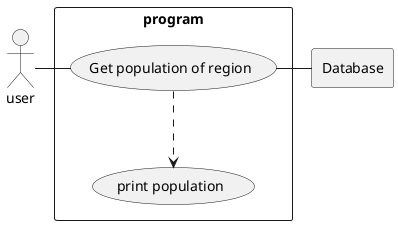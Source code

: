 @startuml

actor user as "user"

rectangle Database

rectangle "program" {
    usecase UC4 as "Get population of region"

    usecase UCa as "print population"


    user - UC4

    UC4 ..> UCa


    UC4 - Database

}

@enduml